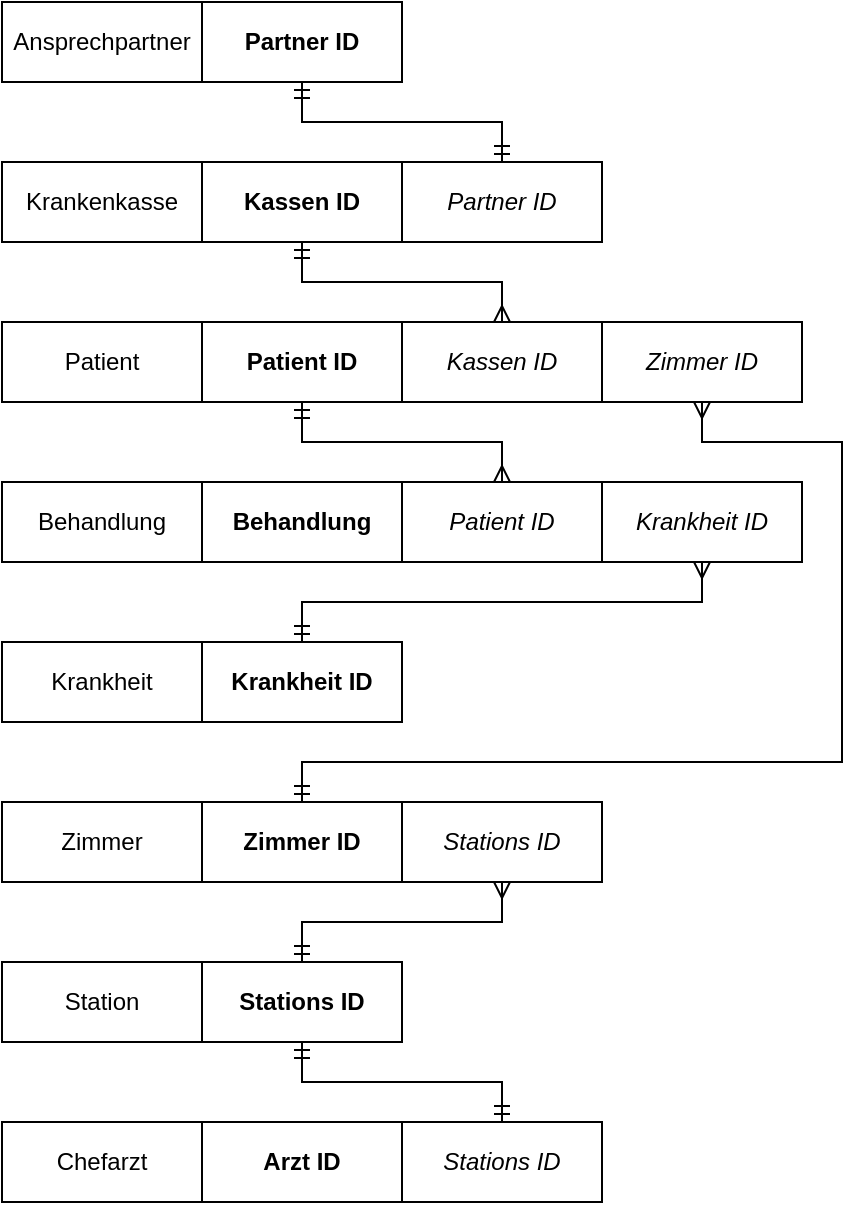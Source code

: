<mxfile version="22.1.2" type="device">
  <diagram name="Page-1" id="i-B10FQ14La9qY1cGz3_">
    <mxGraphModel dx="500" dy="732" grid="1" gridSize="10" guides="1" tooltips="1" connect="1" arrows="1" fold="1" page="1" pageScale="1" pageWidth="1169" pageHeight="827" math="0" shadow="0">
      <root>
        <mxCell id="0" />
        <mxCell id="1" parent="0" />
        <mxCell id="1JeOhBwnGBS-LSmPI7tf-1" value="Patient" style="whiteSpace=wrap;html=1;align=center;" vertex="1" parent="1">
          <mxGeometry x="40" y="200" width="100" height="40" as="geometry" />
        </mxCell>
        <mxCell id="1JeOhBwnGBS-LSmPI7tf-2" value="&lt;b&gt;Patient ID&lt;/b&gt;" style="whiteSpace=wrap;html=1;align=center;" vertex="1" parent="1">
          <mxGeometry x="140" y="200" width="100" height="40" as="geometry" />
        </mxCell>
        <mxCell id="1JeOhBwnGBS-LSmPI7tf-5" value="Ansprechpartner" style="whiteSpace=wrap;html=1;align=center;" vertex="1" parent="1">
          <mxGeometry x="40" y="40" width="100" height="40" as="geometry" />
        </mxCell>
        <mxCell id="1JeOhBwnGBS-LSmPI7tf-6" value="&lt;b&gt;Partner ID&lt;/b&gt;" style="whiteSpace=wrap;html=1;align=center;" vertex="1" parent="1">
          <mxGeometry x="140" y="40" width="100" height="40" as="geometry" />
        </mxCell>
        <mxCell id="1JeOhBwnGBS-LSmPI7tf-7" value="Krankenkasse" style="whiteSpace=wrap;html=1;align=center;" vertex="1" parent="1">
          <mxGeometry x="40" y="120" width="100" height="40" as="geometry" />
        </mxCell>
        <mxCell id="1JeOhBwnGBS-LSmPI7tf-8" value="&lt;b&gt;Kassen ID&lt;/b&gt;" style="whiteSpace=wrap;html=1;align=center;" vertex="1" parent="1">
          <mxGeometry x="140" y="120" width="100" height="40" as="geometry" />
        </mxCell>
        <mxCell id="1JeOhBwnGBS-LSmPI7tf-9" value="&lt;i&gt;Partner ID&lt;/i&gt;" style="whiteSpace=wrap;html=1;align=center;" vertex="1" parent="1">
          <mxGeometry x="240" y="120" width="100" height="40" as="geometry" />
        </mxCell>
        <mxCell id="1JeOhBwnGBS-LSmPI7tf-10" value="" style="fontSize=12;html=1;endArrow=ERmandOne;startArrow=ERmandOne;rounded=0;entryX=0.5;entryY=1;entryDx=0;entryDy=0;exitX=0.5;exitY=0;exitDx=0;exitDy=0;edgeStyle=orthogonalEdgeStyle;" edge="1" parent="1" source="1JeOhBwnGBS-LSmPI7tf-9" target="1JeOhBwnGBS-LSmPI7tf-6">
          <mxGeometry width="100" height="100" relative="1" as="geometry">
            <mxPoint x="130" y="500" as="sourcePoint" />
            <mxPoint x="230" y="400" as="targetPoint" />
          </mxGeometry>
        </mxCell>
        <mxCell id="1JeOhBwnGBS-LSmPI7tf-14" value="Behandlung" style="whiteSpace=wrap;html=1;align=center;" vertex="1" parent="1">
          <mxGeometry x="40" y="280" width="100" height="40" as="geometry" />
        </mxCell>
        <mxCell id="1JeOhBwnGBS-LSmPI7tf-16" value="&lt;i&gt;Patient ID&lt;/i&gt;" style="whiteSpace=wrap;html=1;align=center;" vertex="1" parent="1">
          <mxGeometry x="240" y="280" width="100" height="40" as="geometry" />
        </mxCell>
        <mxCell id="1JeOhBwnGBS-LSmPI7tf-17" value="&lt;i&gt;Krankheit ID&lt;/i&gt;" style="whiteSpace=wrap;html=1;align=center;" vertex="1" parent="1">
          <mxGeometry x="340" y="280" width="100" height="40" as="geometry" />
        </mxCell>
        <mxCell id="1JeOhBwnGBS-LSmPI7tf-18" value="" style="fontSize=12;html=1;endArrow=ERmany;startArrow=ERmandOne;rounded=0;exitX=0.5;exitY=1;exitDx=0;exitDy=0;entryX=0.5;entryY=0;entryDx=0;entryDy=0;edgeStyle=orthogonalEdgeStyle;" edge="1" parent="1" source="1JeOhBwnGBS-LSmPI7tf-2" target="1JeOhBwnGBS-LSmPI7tf-16">
          <mxGeometry width="100" height="100" relative="1" as="geometry">
            <mxPoint x="160" y="370" as="sourcePoint" />
            <mxPoint x="460" y="410" as="targetPoint" />
          </mxGeometry>
        </mxCell>
        <mxCell id="1JeOhBwnGBS-LSmPI7tf-22" value="Zimmer" style="whiteSpace=wrap;html=1;align=center;" vertex="1" parent="1">
          <mxGeometry x="40" y="440" width="100" height="40" as="geometry" />
        </mxCell>
        <mxCell id="1JeOhBwnGBS-LSmPI7tf-23" value="&lt;b&gt;Zimmer ID&lt;/b&gt;" style="whiteSpace=wrap;html=1;align=center;" vertex="1" parent="1">
          <mxGeometry x="140" y="440" width="100" height="40" as="geometry" />
        </mxCell>
        <mxCell id="1JeOhBwnGBS-LSmPI7tf-24" value="&lt;i&gt;Stations ID&lt;/i&gt;" style="whiteSpace=wrap;html=1;align=center;" vertex="1" parent="1">
          <mxGeometry x="240" y="440" width="100" height="40" as="geometry" />
        </mxCell>
        <mxCell id="1JeOhBwnGBS-LSmPI7tf-26" value="Krankheit" style="whiteSpace=wrap;html=1;align=center;" vertex="1" parent="1">
          <mxGeometry x="40" y="360" width="100" height="40" as="geometry" />
        </mxCell>
        <mxCell id="1JeOhBwnGBS-LSmPI7tf-27" value="&lt;b&gt;Krankheit ID&lt;/b&gt;" style="whiteSpace=wrap;html=1;align=center;" vertex="1" parent="1">
          <mxGeometry x="140" y="360" width="100" height="40" as="geometry" />
        </mxCell>
        <mxCell id="1JeOhBwnGBS-LSmPI7tf-30" value="" style="edgeStyle=orthogonalEdgeStyle;fontSize=12;html=1;endArrow=ERmany;startArrow=ERmandOne;rounded=0;exitX=0.5;exitY=0;exitDx=0;exitDy=0;entryX=0.5;entryY=1;entryDx=0;entryDy=0;" edge="1" parent="1" source="1JeOhBwnGBS-LSmPI7tf-27" target="1JeOhBwnGBS-LSmPI7tf-17">
          <mxGeometry width="100" height="100" relative="1" as="geometry">
            <mxPoint x="450" y="380" as="sourcePoint" />
            <mxPoint x="350" y="340" as="targetPoint" />
          </mxGeometry>
        </mxCell>
        <mxCell id="1JeOhBwnGBS-LSmPI7tf-32" value="Station" style="whiteSpace=wrap;html=1;align=center;" vertex="1" parent="1">
          <mxGeometry x="40" y="520" width="100" height="40" as="geometry" />
        </mxCell>
        <mxCell id="1JeOhBwnGBS-LSmPI7tf-33" value="&lt;b&gt;Stations ID&lt;/b&gt;" style="whiteSpace=wrap;html=1;align=center;" vertex="1" parent="1">
          <mxGeometry x="140" y="520" width="100" height="40" as="geometry" />
        </mxCell>
        <mxCell id="1JeOhBwnGBS-LSmPI7tf-36" value="" style="edgeStyle=orthogonalEdgeStyle;fontSize=12;html=1;endArrow=ERmany;startArrow=ERmandOne;rounded=0;exitX=0.5;exitY=0;exitDx=0;exitDy=0;entryX=0.5;entryY=1;entryDx=0;entryDy=0;" edge="1" parent="1" source="1JeOhBwnGBS-LSmPI7tf-33" target="1JeOhBwnGBS-LSmPI7tf-24">
          <mxGeometry width="100" height="100" relative="1" as="geometry">
            <mxPoint x="300" y="530" as="sourcePoint" />
            <mxPoint x="200" y="490" as="targetPoint" />
          </mxGeometry>
        </mxCell>
        <mxCell id="1JeOhBwnGBS-LSmPI7tf-37" value="Chefarzt" style="whiteSpace=wrap;html=1;align=center;" vertex="1" parent="1">
          <mxGeometry x="40" y="600" width="100" height="40" as="geometry" />
        </mxCell>
        <mxCell id="1JeOhBwnGBS-LSmPI7tf-38" value="&lt;b&gt;Arzt ID&lt;/b&gt;" style="whiteSpace=wrap;html=1;align=center;" vertex="1" parent="1">
          <mxGeometry x="140" y="600" width="100" height="40" as="geometry" />
        </mxCell>
        <mxCell id="1JeOhBwnGBS-LSmPI7tf-39" value="&lt;i&gt;Stations ID&lt;/i&gt;" style="whiteSpace=wrap;html=1;align=center;" vertex="1" parent="1">
          <mxGeometry x="240" y="600" width="100" height="40" as="geometry" />
        </mxCell>
        <mxCell id="1JeOhBwnGBS-LSmPI7tf-40" value="" style="fontSize=12;html=1;endArrow=ERmandOne;startArrow=ERmandOne;rounded=0;entryX=0.5;entryY=1;entryDx=0;entryDy=0;exitX=0.5;exitY=0;exitDx=0;exitDy=0;edgeStyle=orthogonalEdgeStyle;" edge="1" parent="1" source="1JeOhBwnGBS-LSmPI7tf-39" target="1JeOhBwnGBS-LSmPI7tf-33">
          <mxGeometry width="100" height="100" relative="1" as="geometry">
            <mxPoint x="470" y="560" as="sourcePoint" />
            <mxPoint x="370" y="520" as="targetPoint" />
          </mxGeometry>
        </mxCell>
        <mxCell id="1JeOhBwnGBS-LSmPI7tf-42" value="&lt;i&gt;Kassen ID&lt;/i&gt;" style="whiteSpace=wrap;html=1;align=center;" vertex="1" parent="1">
          <mxGeometry x="240" y="200" width="100" height="40" as="geometry" />
        </mxCell>
        <mxCell id="1JeOhBwnGBS-LSmPI7tf-43" value="" style="edgeStyle=orthogonalEdgeStyle;fontSize=12;html=1;endArrow=ERmany;startArrow=ERmandOne;rounded=0;exitX=0.5;exitY=1;exitDx=0;exitDy=0;entryX=0.5;entryY=0;entryDx=0;entryDy=0;" edge="1" parent="1" source="1JeOhBwnGBS-LSmPI7tf-8" target="1JeOhBwnGBS-LSmPI7tf-42">
          <mxGeometry width="100" height="100" relative="1" as="geometry">
            <mxPoint x="370" y="240" as="sourcePoint" />
            <mxPoint x="470" y="200" as="targetPoint" />
          </mxGeometry>
        </mxCell>
        <mxCell id="1JeOhBwnGBS-LSmPI7tf-44" value="&lt;b&gt;Behandlung&lt;/b&gt;" style="whiteSpace=wrap;html=1;align=center;" vertex="1" parent="1">
          <mxGeometry x="140" y="280" width="100" height="40" as="geometry" />
        </mxCell>
        <mxCell id="1JeOhBwnGBS-LSmPI7tf-45" value="&lt;i&gt;Zimmer ID&lt;/i&gt;" style="whiteSpace=wrap;html=1;align=center;" vertex="1" parent="1">
          <mxGeometry x="340" y="200" width="100" height="40" as="geometry" />
        </mxCell>
        <mxCell id="1JeOhBwnGBS-LSmPI7tf-46" value="" style="fontSize=12;html=1;endArrow=ERmany;startArrow=ERmandOne;rounded=0;entryX=0.5;entryY=1;entryDx=0;entryDy=0;exitX=0.5;exitY=0;exitDx=0;exitDy=0;edgeStyle=orthogonalEdgeStyle;" edge="1" parent="1" source="1JeOhBwnGBS-LSmPI7tf-23" target="1JeOhBwnGBS-LSmPI7tf-45">
          <mxGeometry width="100" height="100" relative="1" as="geometry">
            <mxPoint x="500" y="454" as="sourcePoint" />
            <mxPoint x="400" y="414" as="targetPoint" />
            <Array as="points">
              <mxPoint x="190" y="420" />
              <mxPoint x="460" y="420" />
              <mxPoint x="460" y="260" />
              <mxPoint x="390" y="260" />
            </Array>
          </mxGeometry>
        </mxCell>
      </root>
    </mxGraphModel>
  </diagram>
</mxfile>
